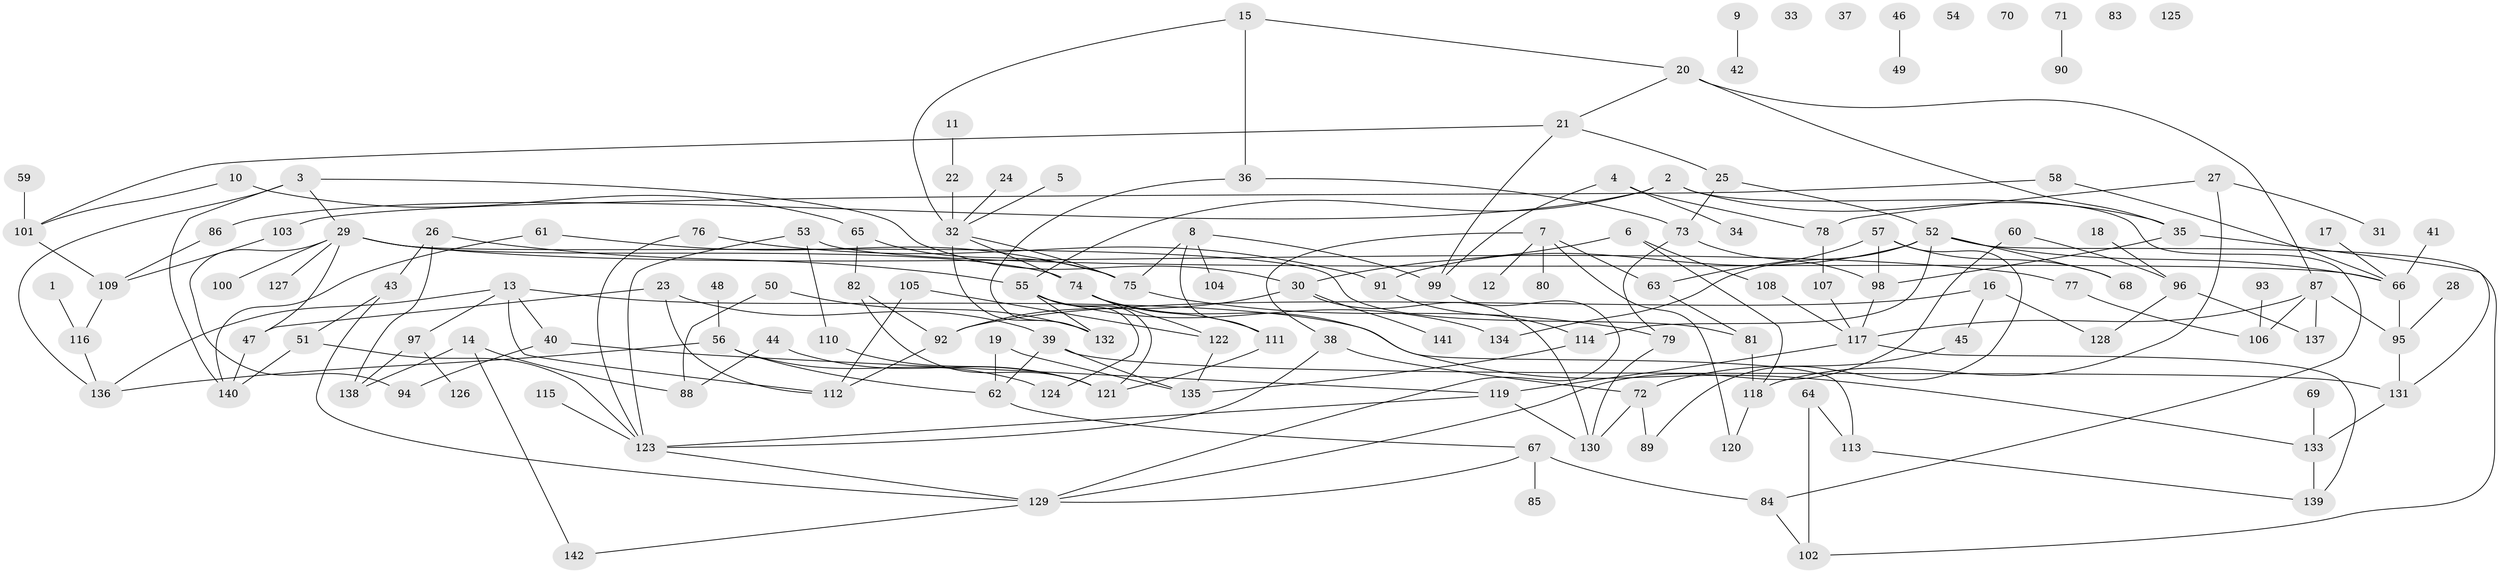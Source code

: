 // coarse degree distribution, {1: 0.20408163265306123, 8: 0.030612244897959183, 4: 0.19387755102040816, 2: 0.11224489795918367, 6: 0.07142857142857142, 7: 0.030612244897959183, 0: 0.08163265306122448, 3: 0.19387755102040816, 5: 0.07142857142857142, 11: 0.01020408163265306}
// Generated by graph-tools (version 1.1) at 2025/41/03/06/25 10:41:22]
// undirected, 142 vertices, 198 edges
graph export_dot {
graph [start="1"]
  node [color=gray90,style=filled];
  1;
  2;
  3;
  4;
  5;
  6;
  7;
  8;
  9;
  10;
  11;
  12;
  13;
  14;
  15;
  16;
  17;
  18;
  19;
  20;
  21;
  22;
  23;
  24;
  25;
  26;
  27;
  28;
  29;
  30;
  31;
  32;
  33;
  34;
  35;
  36;
  37;
  38;
  39;
  40;
  41;
  42;
  43;
  44;
  45;
  46;
  47;
  48;
  49;
  50;
  51;
  52;
  53;
  54;
  55;
  56;
  57;
  58;
  59;
  60;
  61;
  62;
  63;
  64;
  65;
  66;
  67;
  68;
  69;
  70;
  71;
  72;
  73;
  74;
  75;
  76;
  77;
  78;
  79;
  80;
  81;
  82;
  83;
  84;
  85;
  86;
  87;
  88;
  89;
  90;
  91;
  92;
  93;
  94;
  95;
  96;
  97;
  98;
  99;
  100;
  101;
  102;
  103;
  104;
  105;
  106;
  107;
  108;
  109;
  110;
  111;
  112;
  113;
  114;
  115;
  116;
  117;
  118;
  119;
  120;
  121;
  122;
  123;
  124;
  125;
  126;
  127;
  128;
  129;
  130;
  131;
  132;
  133;
  134;
  135;
  136;
  137;
  138;
  139;
  140;
  141;
  142;
  1 -- 116;
  2 -- 35;
  2 -- 55;
  2 -- 84;
  2 -- 86;
  3 -- 29;
  3 -- 30;
  3 -- 136;
  3 -- 140;
  4 -- 34;
  4 -- 78;
  4 -- 99;
  5 -- 32;
  6 -- 30;
  6 -- 108;
  6 -- 118;
  7 -- 12;
  7 -- 38;
  7 -- 63;
  7 -- 80;
  7 -- 120;
  8 -- 75;
  8 -- 99;
  8 -- 104;
  8 -- 111;
  9 -- 42;
  10 -- 65;
  10 -- 101;
  11 -- 22;
  13 -- 40;
  13 -- 97;
  13 -- 112;
  13 -- 133;
  13 -- 136;
  14 -- 88;
  14 -- 138;
  14 -- 142;
  15 -- 20;
  15 -- 32;
  15 -- 36;
  16 -- 45;
  16 -- 92;
  16 -- 128;
  17 -- 66;
  18 -- 96;
  19 -- 62;
  19 -- 135;
  20 -- 21;
  20 -- 35;
  20 -- 87;
  21 -- 25;
  21 -- 99;
  21 -- 101;
  22 -- 32;
  23 -- 39;
  23 -- 47;
  23 -- 112;
  24 -- 32;
  25 -- 52;
  25 -- 73;
  26 -- 43;
  26 -- 55;
  26 -- 138;
  27 -- 31;
  27 -- 78;
  27 -- 118;
  28 -- 95;
  29 -- 47;
  29 -- 74;
  29 -- 77;
  29 -- 81;
  29 -- 94;
  29 -- 100;
  29 -- 127;
  30 -- 92;
  30 -- 130;
  30 -- 141;
  32 -- 74;
  32 -- 75;
  32 -- 132;
  35 -- 98;
  35 -- 131;
  36 -- 73;
  36 -- 132;
  38 -- 72;
  38 -- 123;
  39 -- 62;
  39 -- 131;
  39 -- 135;
  40 -- 94;
  40 -- 119;
  41 -- 66;
  43 -- 51;
  43 -- 129;
  44 -- 88;
  44 -- 121;
  45 -- 72;
  46 -- 49;
  47 -- 140;
  48 -- 56;
  50 -- 88;
  50 -- 132;
  51 -- 123;
  51 -- 140;
  52 -- 66;
  52 -- 68;
  52 -- 91;
  52 -- 102;
  52 -- 114;
  52 -- 134;
  53 -- 66;
  53 -- 110;
  53 -- 123;
  55 -- 121;
  55 -- 124;
  55 -- 132;
  55 -- 134;
  56 -- 62;
  56 -- 124;
  56 -- 136;
  57 -- 63;
  57 -- 68;
  57 -- 89;
  57 -- 98;
  58 -- 66;
  58 -- 103;
  59 -- 101;
  60 -- 96;
  60 -- 129;
  61 -- 75;
  61 -- 140;
  62 -- 67;
  63 -- 81;
  64 -- 102;
  64 -- 113;
  65 -- 75;
  65 -- 82;
  66 -- 95;
  67 -- 84;
  67 -- 85;
  67 -- 129;
  69 -- 133;
  71 -- 90;
  72 -- 89;
  72 -- 130;
  73 -- 79;
  73 -- 98;
  74 -- 111;
  74 -- 113;
  74 -- 122;
  75 -- 79;
  76 -- 91;
  76 -- 123;
  77 -- 106;
  78 -- 107;
  79 -- 130;
  81 -- 118;
  82 -- 92;
  82 -- 121;
  84 -- 102;
  86 -- 109;
  87 -- 95;
  87 -- 106;
  87 -- 117;
  87 -- 137;
  91 -- 114;
  92 -- 112;
  93 -- 106;
  95 -- 131;
  96 -- 128;
  96 -- 137;
  97 -- 126;
  97 -- 138;
  98 -- 117;
  99 -- 129;
  101 -- 109;
  103 -- 109;
  105 -- 112;
  105 -- 122;
  107 -- 117;
  108 -- 117;
  109 -- 116;
  110 -- 121;
  111 -- 121;
  113 -- 139;
  114 -- 135;
  115 -- 123;
  116 -- 136;
  117 -- 119;
  117 -- 139;
  118 -- 120;
  119 -- 123;
  119 -- 130;
  122 -- 135;
  123 -- 129;
  129 -- 142;
  131 -- 133;
  133 -- 139;
}

